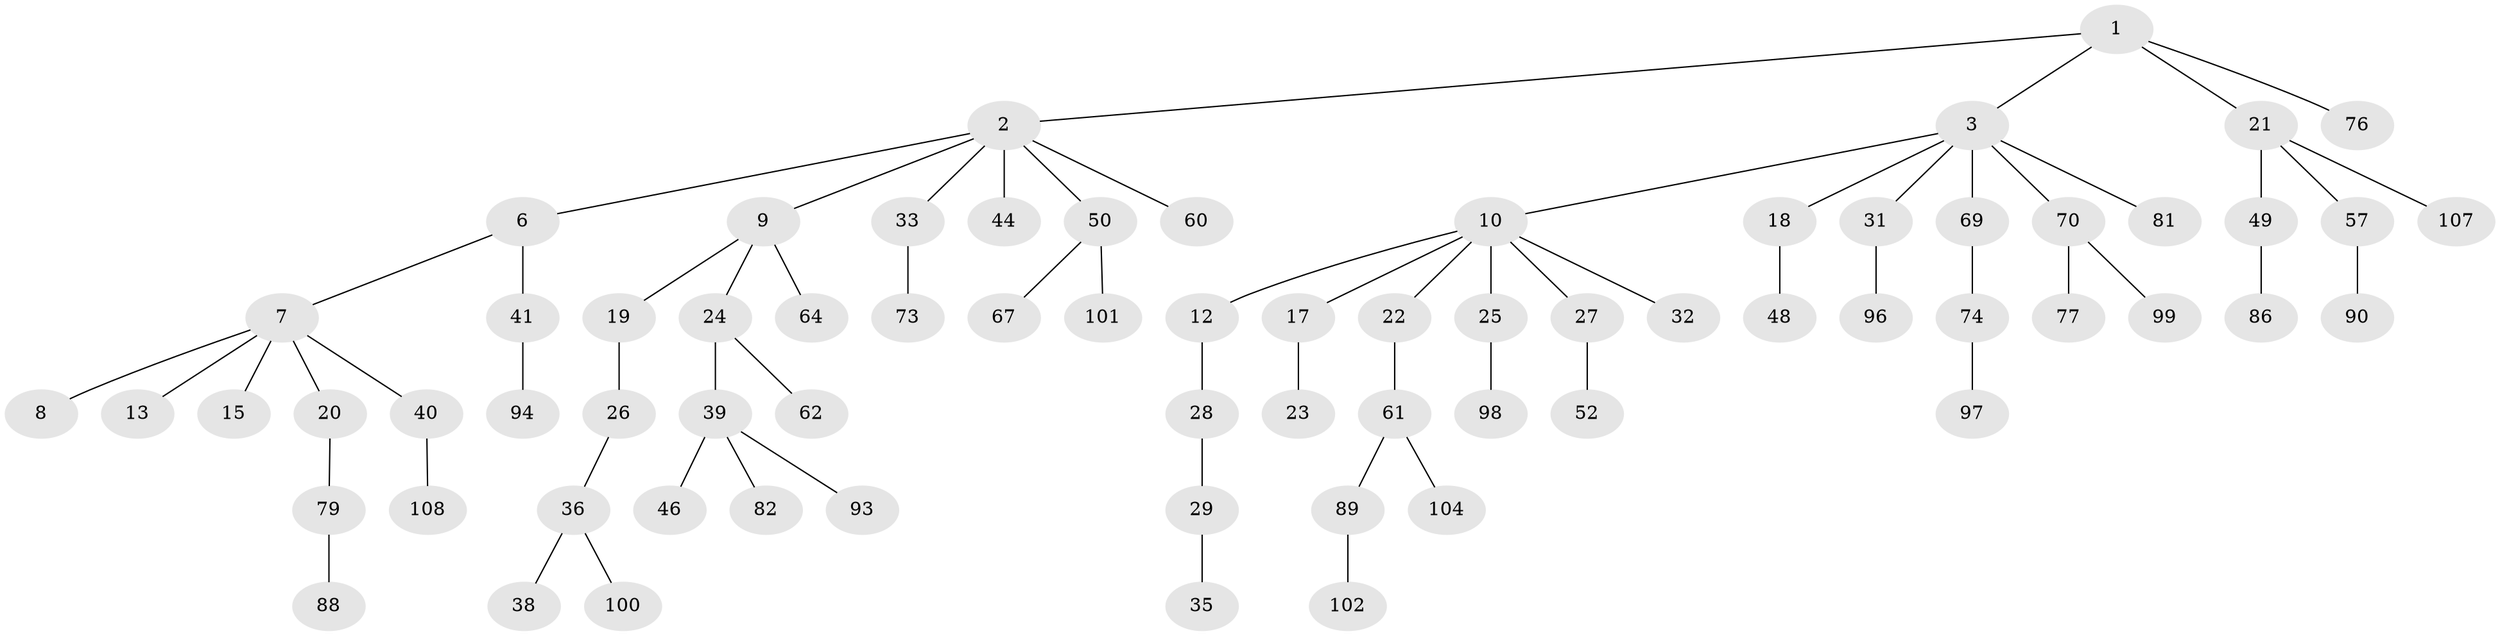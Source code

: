 // Generated by graph-tools (version 1.1) at 2025/52/02/27/25 19:52:13]
// undirected, 70 vertices, 69 edges
graph export_dot {
graph [start="1"]
  node [color=gray90,style=filled];
  1 [super="+5"];
  2 [super="+11"];
  3 [super="+4"];
  6;
  7 [super="+43"];
  8 [super="+54"];
  9 [super="+14"];
  10 [super="+71"];
  12 [super="+75"];
  13 [super="+16"];
  15;
  17 [super="+106"];
  18 [super="+47"];
  19;
  20 [super="+42"];
  21 [super="+84"];
  22 [super="+37"];
  23 [super="+45"];
  24 [super="+55"];
  25 [super="+65"];
  26 [super="+83"];
  27 [super="+30"];
  28 [super="+56"];
  29 [super="+51"];
  31 [super="+34"];
  32 [super="+53"];
  33 [super="+72"];
  35 [super="+85"];
  36 [super="+59"];
  38 [super="+103"];
  39 [super="+80"];
  40;
  41 [super="+58"];
  44;
  46;
  48;
  49 [super="+78"];
  50 [super="+63"];
  52;
  57 [super="+68"];
  60;
  61 [super="+66"];
  62;
  64;
  67;
  69;
  70 [super="+95"];
  73;
  74 [super="+87"];
  76;
  77;
  79;
  81 [super="+92"];
  82 [super="+105"];
  86;
  88 [super="+91"];
  89;
  90;
  93;
  94;
  96;
  97;
  98;
  99 [super="+109"];
  100;
  101;
  102;
  104;
  107;
  108;
  1 -- 2;
  1 -- 3;
  1 -- 76;
  1 -- 21;
  2 -- 6;
  2 -- 9;
  2 -- 50;
  2 -- 60;
  2 -- 33;
  2 -- 44;
  3 -- 18;
  3 -- 69;
  3 -- 81;
  3 -- 70;
  3 -- 10;
  3 -- 31;
  6 -- 7;
  6 -- 41;
  7 -- 8;
  7 -- 13;
  7 -- 15;
  7 -- 20;
  7 -- 40;
  9 -- 24;
  9 -- 64;
  9 -- 19;
  10 -- 12;
  10 -- 17;
  10 -- 22;
  10 -- 25;
  10 -- 27;
  10 -- 32;
  12 -- 28;
  17 -- 23;
  18 -- 48;
  19 -- 26;
  20 -- 79;
  21 -- 49;
  21 -- 57;
  21 -- 107;
  22 -- 61;
  24 -- 39;
  24 -- 62;
  25 -- 98;
  26 -- 36;
  27 -- 52;
  28 -- 29;
  29 -- 35;
  31 -- 96;
  33 -- 73;
  36 -- 38;
  36 -- 100;
  39 -- 46;
  39 -- 82;
  39 -- 93;
  40 -- 108;
  41 -- 94;
  49 -- 86;
  50 -- 67;
  50 -- 101;
  57 -- 90;
  61 -- 89;
  61 -- 104;
  69 -- 74;
  70 -- 77;
  70 -- 99;
  74 -- 97;
  79 -- 88;
  89 -- 102;
}
